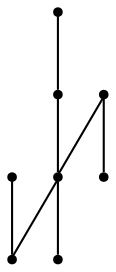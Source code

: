 graph {
  node [shape=point,comment="{\"directed\":false,\"doi\":\"10.1007/978-3-642-25878-7_38\",\"figure\":\"2 (1)\"}"]

  v0 [pos="859.0215283939078,939.5987005305354"]
  v1 [pos="857.7704830705742,808.8278796065752"]
  v2 [pos="811.4823151537001,874.463319666066"]
  v3 [pos="856.5194377472407,751.0684990454802"]
  v4 [pos="762.6919929593504,802.5768853151949"]
  v5 [pos="739.9857844087014,851.5221502684125"]
  v6 [pos="742.4878114245602,942.5364847128857"]
  v7 [pos="711.7750018877081,889.9656634189564"]

  v1 -- v2 [id="-3",pos="857.7704830705742,808.8278796065752 811.4823151537001,874.463319666066 811.4823151537001,874.463319666066 811.4823151537001,874.463319666066"]
  v3 -- v1 [id="-4",pos="856.5194377472407,751.0684990454802 857.7704830705742,808.8278796065752 857.7704830705742,808.8278796065752 857.7704830705742,808.8278796065752"]
  v2 -- v0 [id="-5",pos="811.4823151537001,874.463319666066 859.0215283939078,939.5987005305354 859.0215283939078,939.5987005305354 859.0215283939078,939.5987005305354"]
  v4 -- v2 [id="-7",pos="762.6919929593504,802.5768853151949 811.4823151537001,874.463319666066 811.4823151537001,874.463319666066 811.4823151537001,874.463319666066"]
  v4 -- v5 [id="-8",pos="762.6919929593504,802.5768853151949 739.9857844087014,851.5221502684125 739.9857844087014,851.5221502684125 739.9857844087014,851.5221502684125"]
  v7 -- v6 [id="-10",pos="711.7750018877081,889.9656634189564 742.4878114245602,942.5364847128857 742.4878114245602,942.5364847128857 742.4878114245602,942.5364847128857"]
  v2 -- v6 [id="-6",pos="811.4823151537001,874.463319666066 742.4878114245602,942.5364847128857 742.4878114245602,942.5364847128857 742.4878114245602,942.5364847128857"]
}